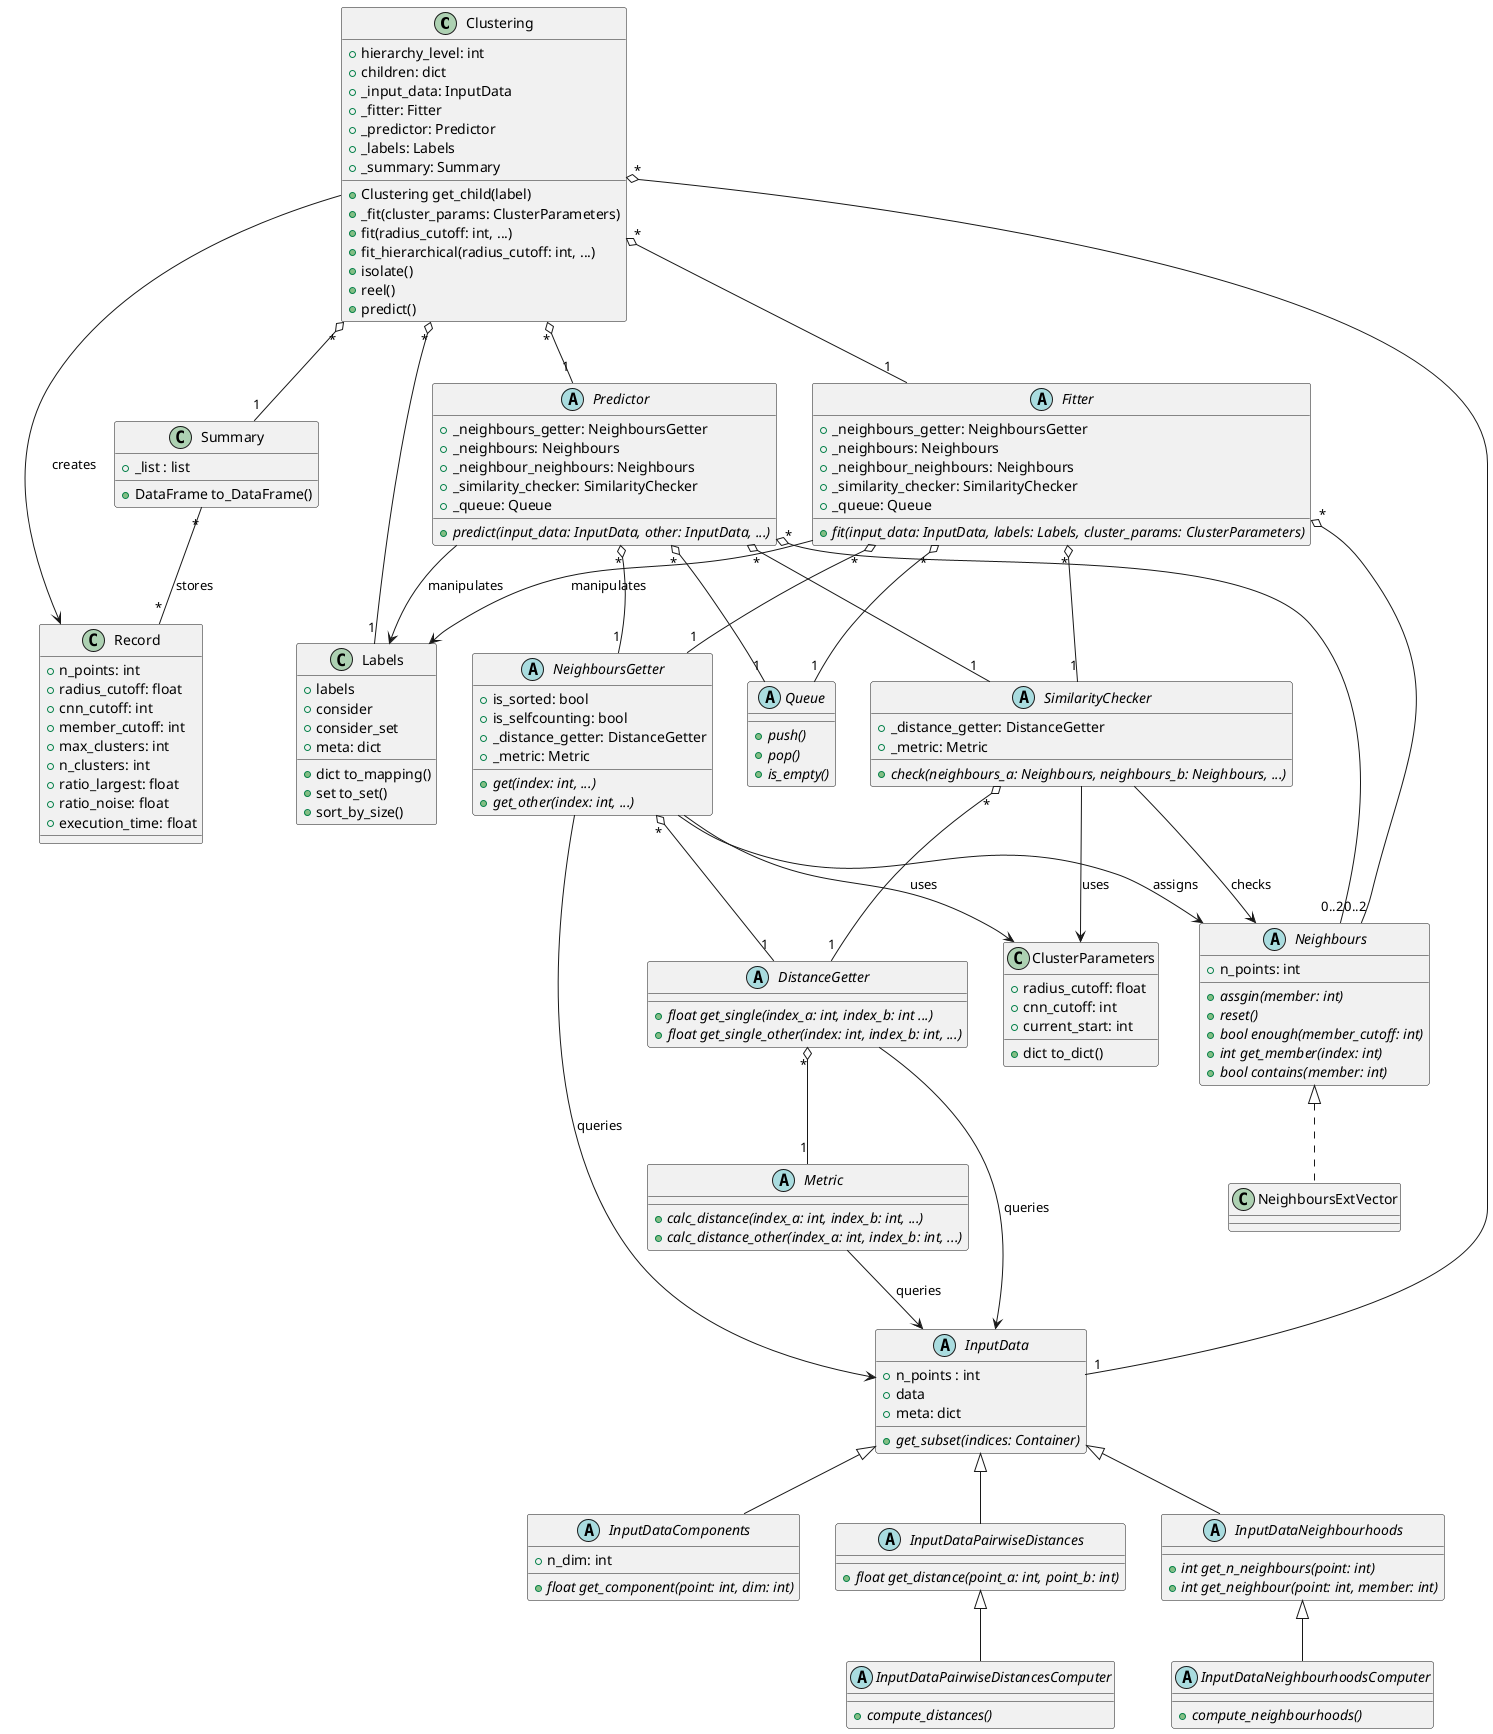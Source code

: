 @startuml

class Clustering {
    + hierarchy_level: int
    + children: dict
    + _input_data: InputData
    + _fitter: Fitter
    + _predictor: Predictor
    + _labels: Labels
    + _summary: Summary
    + Clustering get_child(label)
    + _fit(cluster_params: ClusterParameters)
    + fit(radius_cutoff: int, ...)
    + fit_hierarchical(radius_cutoff: int, ...)
    + isolate()
    + reel()
    + predict()
}

class Summary {
    + _list : list
    + DataFrame to_DataFrame()
}

class Record {
    + n_points: int
    + radius_cutoff: float
    + cnn_cutoff: int
    + member_cutoff: int
    + max_clusters: int
    + n_clusters: int
    + ratio_largest: float
    + ratio_noise: float
    + execution_time: float
}

class ClusterParameters {
    + radius_cutoff: float
    + cnn_cutoff: int
    + current_start: int
    + dict to_dict()
}

class Labels {
    + labels
    + consider
    + consider_set
    + meta: dict
    + dict to_mapping()
    + set to_set()
    + sort_by_size()
}

abstract class Neighbours {
  + n_points: int
  + {abstract} assgin(member: int)
  + {abstract} reset()
  + {abstract} bool enough(member_cutoff: int)
  + {abstract} int get_member(index: int)
  + {abstract} bool contains(member: int)
}

class NeighboursExtVector

Neighbours <|.. NeighboursExtVector

abstract class InputData {
  + n_points : int
  + data
  + meta: dict
  + {abstract} get_subset(indices: Container)
}

abstract class InputDataComponents {
  + n_dim: int
  + {abstract} float get_component(point: int, dim: int)
}

abstract class InputDataPairwiseDistances {
  + {abstract} float get_distance(point_a: int, point_b: int)
}

abstract class InputDataPairwiseDistancesComputer {
  + {abstract} compute_distances()
}

abstract class InputDataNeighbourhoods {
  + {abstract} int get_n_neighbours(point: int)
  + {abstract} int get_neighbour(point: int, member: int)
}

abstract class InputDataNeighbourhoodsComputer {
  + {abstract} compute_neighbourhoods()
}

InputData <|-- InputDataComponents
InputData <|-- InputDataPairwiseDistances
InputData <|-- InputDataNeighbourhoods
InputDataNeighbourhoods <|-- InputDataNeighbourhoodsComputer
InputDataPairwiseDistances <|-- InputDataPairwiseDistancesComputer

abstract class Metric {
  + {abstract} calc_distance(index_a: int, index_b: int, ...)
  + {abstract} calc_distance_other(index_a: int, index_b: int, ...)
}

abstract class NeighboursGetter {
  + is_sorted: bool
  + is_selfcounting: bool
  + _distance_getter: DistanceGetter
  + _metric: Metric
  + {abstract} get(index: int, ...)
  + {abstract} get_other(index: int, ...)
}

abstract class DistanceGetter {
  + {abstract} float get_single(index_a: int, index_b: int ...)
  + {abstract} float get_single_other(index: int, index_b: int, ...)
}

abstract class SimilarityChecker {
  + _distance_getter: DistanceGetter
  + _metric: Metric
  + {abstract} check(neighbours_a: Neighbours, neighbours_b: Neighbours, ...)
}

abstract class Queue {
  + {abstract} push()
  + {abstract} pop()
  + {abstract} is_empty()
}

abstract class Fitter {
  + _neighbours_getter: NeighboursGetter
  + _neighbours: Neighbours
  + _neighbour_neighbours: Neighbours
  + _similarity_checker: SimilarityChecker
  + _queue: Queue
  + {abstract} fit(input_data: InputData, labels: Labels, cluster_params: ClusterParameters)
}

abstract class Predictor {
  + _neighbours_getter: NeighboursGetter
  + _neighbours: Neighbours
  + _neighbour_neighbours: Neighbours
  + _similarity_checker: SimilarityChecker
  + _queue: Queue
  + {abstract} predict(input_data: InputData, other: InputData, ...)
}

Clustering "*" o-- "1" InputData
Clustering "*" o-- "1" Fitter
Clustering "*" o-- "1" Predictor
Clustering "*" o-- "1" Labels
Clustering "*" o-- "1" Summary

Clustering --> Record : creates

NeighboursGetter "*" o-- "1" DistanceGetter
NeighboursGetter --> InputData : queries
NeighboursGetter --> Neighbours : assigns
NeighboursGetter --> ClusterParameters : uses

DistanceGetter --> InputData : queries
DistanceGetter "*" o-- "1" Metric

SimilarityChecker "*" o-- "1" DistanceGetter
SimilarityChecker --> Neighbours : checks
SimilarityChecker --> ClusterParameters : uses

Metric --> InputData : queries

Fitter "*" o-- "1" NeighboursGetter
Fitter "*" o-- "0..2" Neighbours
Fitter "*" o-- "1" SimilarityChecker
Fitter "*" o-- "1" Queue
Fitter --> Labels : manipulates

Predictor "*" o-- "1" NeighboursGetter
Predictor "*" o-- "0..2" Neighbours
Predictor "*" o-- "1" SimilarityChecker
Predictor "*" o-- "1" Queue
Predictor --> Labels : manipulates

Summary "*" -- "*" Record : stores

@enduml